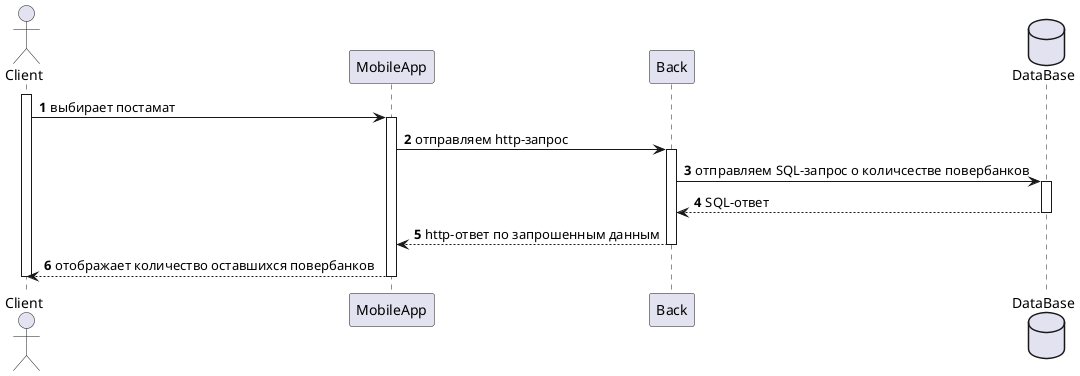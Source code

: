 @startuml Sequence

    Actor Client
    participant MobileApp
    participant Back
    database DataBase
    autonumber
    activate Client
        Client -> MobileApp: выбирает постамат

    activate MobileApp
        MobileApp -> Back: отправляем http-запрос
    
    activate Back
        Back -> DataBase: отправляем SQL-запрос о количсестве повербанков

    activate DataBase
        DataBase --> Back: SQL-ответ
    deactivate DataBase

    Back --> MobileApp: http-ответ по запрошенным данным
    deactivate Back

    MobileApp --> Client: отображает количество оставшихся повербанков
    deactivate MobileApp
    deactivate Client

@enduml
